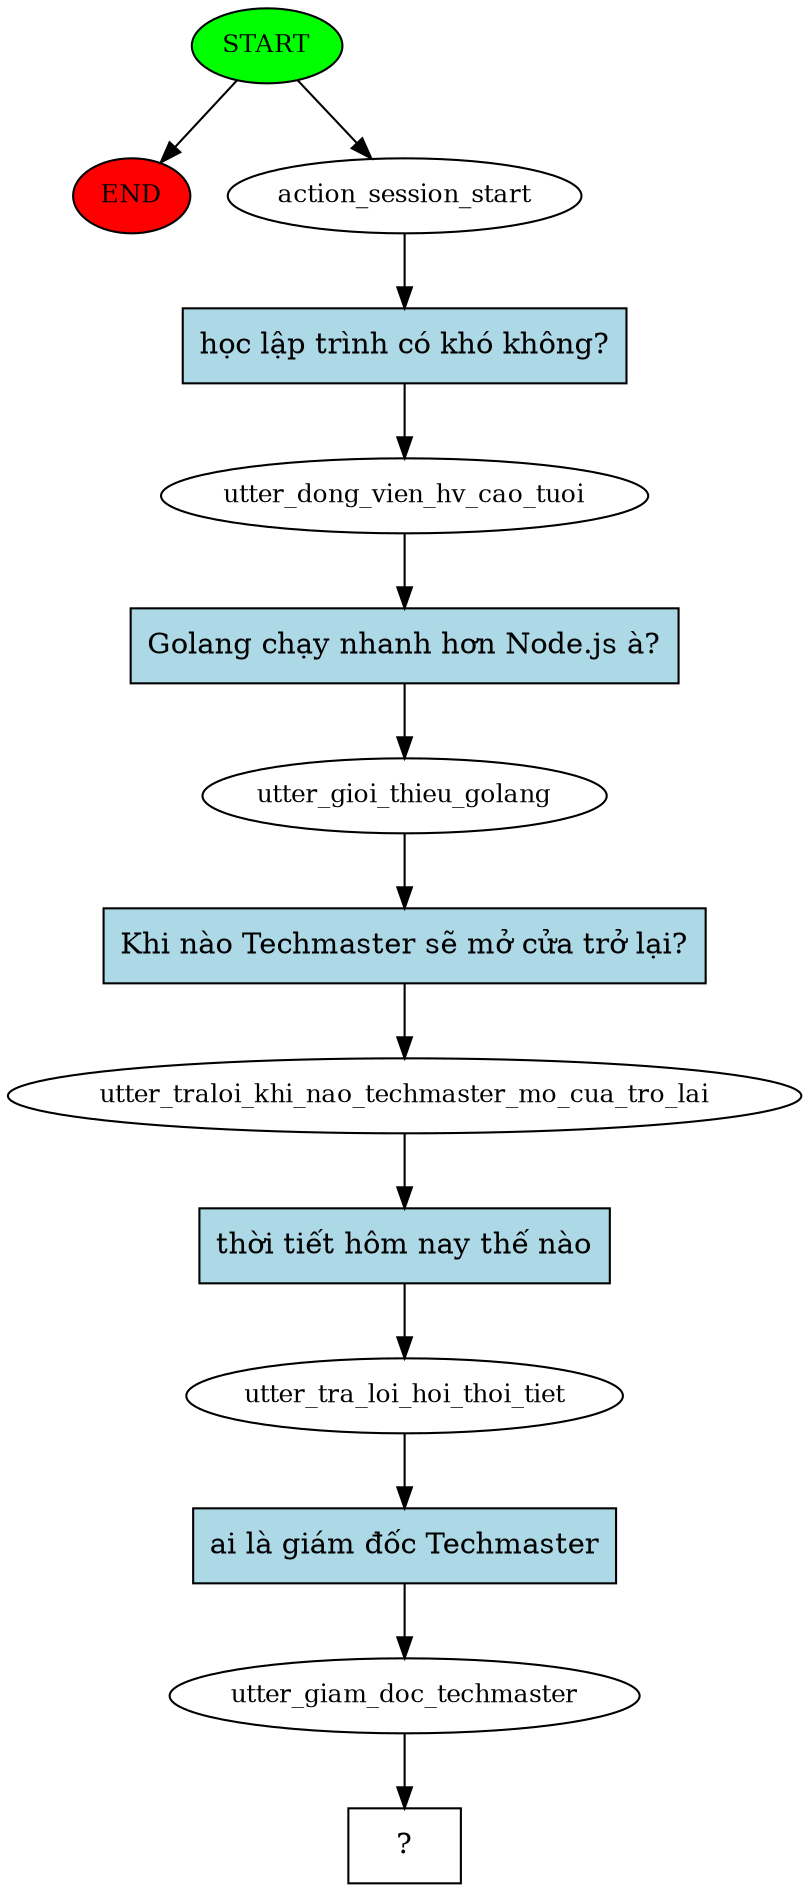 digraph  {
0 [class="start active", fillcolor=green, fontsize=12, label=START, style=filled];
"-1" [class=end, fillcolor=red, fontsize=12, label=END, style=filled];
1 [class=active, fontsize=12, label=action_session_start];
2 [class=active, fontsize=12, label=utter_dong_vien_hv_cao_tuoi];
3 [class=active, fontsize=12, label=utter_gioi_thieu_golang];
4 [class=active, fontsize=12, label=utter_traloi_khi_nao_techmaster_mo_cua_tro_lai];
5 [class=active, fontsize=12, label=utter_tra_loi_hoi_thoi_tiet];
6 [class=active, fontsize=12, label=utter_giam_doc_techmaster];
7 [class="intent dashed active", label="  ?  ", shape=rect];
8 [class="intent active", fillcolor=lightblue, label="học lập trình có khó không?", shape=rect, style=filled];
9 [class="intent active", fillcolor=lightblue, label="Golang chạy nhanh hơn Node.js à?", shape=rect, style=filled];
10 [class="intent active", fillcolor=lightblue, label="Khi nào Techmaster sẽ mở cửa trở lại?", shape=rect, style=filled];
11 [class="intent active", fillcolor=lightblue, label="thời tiết hôm nay thế nào", shape=rect, style=filled];
12 [class="intent active", fillcolor=lightblue, label="ai là giám đốc Techmaster", shape=rect, style=filled];
0 -> "-1"  [class="", key=NONE, label=""];
0 -> 1  [class=active, key=NONE, label=""];
1 -> 8  [class=active, key=0];
2 -> 9  [class=active, key=0];
3 -> 10  [class=active, key=0];
4 -> 11  [class=active, key=0];
5 -> 12  [class=active, key=0];
6 -> 7  [class=active, key=NONE, label=""];
8 -> 2  [class=active, key=0];
9 -> 3  [class=active, key=0];
10 -> 4  [class=active, key=0];
11 -> 5  [class=active, key=0];
12 -> 6  [class=active, key=0];
}
